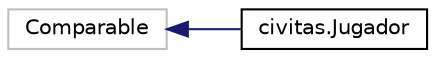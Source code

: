digraph "Representación gráfica de la clase"
{
  edge [fontname="Helvetica",fontsize="10",labelfontname="Helvetica",labelfontsize="10"];
  node [fontname="Helvetica",fontsize="10",shape=record];
  rankdir="LR";
  Node12 [label="Comparable",height=0.2,width=0.4,color="grey75", fillcolor="white", style="filled"];
  Node12 -> Node0 [dir="back",color="midnightblue",fontsize="10",style="solid",fontname="Helvetica"];
  Node0 [label="civitas.Jugador",height=0.2,width=0.4,color="black", fillcolor="white", style="filled",URL="$classcivitas_1_1Jugador.html",tooltip="Representa a cada uno de los jugadores del juego. "];
}
